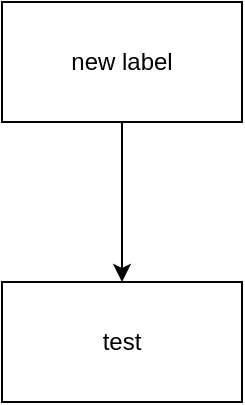 <mxfile version="16.2.6" type="github" pages="2">
  <diagram id="VbGbUipla008CxeSZOJQ" name="Page-1">
    <mxGraphModel dx="394" dy="710" grid="0" gridSize="10" guides="1" tooltips="1" connect="1" arrows="1" fold="1" page="0" pageScale="1" pageWidth="850" pageHeight="1100" math="1" shadow="0">
      <root>
        <mxCell id="0" />
        <mxCell id="1" parent="0" />
        <mxCell id="J5J7sOBJN_SNSv-nKwRe-2" value="" style="edgeStyle=orthogonalEdgeStyle;rounded=0;orthogonalLoop=1;jettySize=auto;html=1;" parent="1" source="PxQ6kvhh4_ctL7AA62js-1" target="J5J7sOBJN_SNSv-nKwRe-1" edge="1">
          <mxGeometry relative="1" as="geometry" />
        </mxCell>
        <mxCell id="PxQ6kvhh4_ctL7AA62js-1" value="new label" style="rounded=0;whiteSpace=wrap;html=1;" parent="1" vertex="1">
          <mxGeometry x="110" y="70" width="120" height="60" as="geometry" />
        </mxCell>
        <mxCell id="J5J7sOBJN_SNSv-nKwRe-1" value="test" style="rounded=0;whiteSpace=wrap;html=1;" parent="1" vertex="1">
          <mxGeometry x="110" y="210" width="120" height="60" as="geometry" />
        </mxCell>
      </root>
    </mxGraphModel>
  </diagram>
  <diagram id="UXm3N8zAdDeakjRFu-a9" name="Page-2">
    <mxGraphModel dx="1209" dy="1285" grid="1" gridSize="10" guides="1" tooltips="1" connect="1" arrows="1" fold="1" page="1" pageScale="1" pageWidth="850" pageHeight="1100" math="0" shadow="0">
      <root>
        <mxCell id="14_Mb_wE_xqcZyIOXb95-0" />
        <mxCell id="14_Mb_wE_xqcZyIOXb95-1" parent="14_Mb_wE_xqcZyIOXb95-0" />
        <mxCell id="14_Mb_wE_xqcZyIOXb95-2" value="" style="edgeStyle=orthogonalEdgeStyle;rounded=0;orthogonalLoop=1;jettySize=auto;html=1;fillColor=#fff2cc;strokeColor=#d6b656;" parent="14_Mb_wE_xqcZyIOXb95-1" source="14_Mb_wE_xqcZyIOXb95-3" target="14_Mb_wE_xqcZyIOXb95-4" edge="1">
          <mxGeometry relative="1" as="geometry" />
        </mxCell>
        <mxCell id="14_Mb_wE_xqcZyIOXb95-3" value="new label" style="rounded=0;whiteSpace=wrap;html=1;fillColor=#fff2cc;strokeColor=#d6b656;" parent="14_Mb_wE_xqcZyIOXb95-1" vertex="1">
          <mxGeometry x="20" y="20" width="120" height="60" as="geometry" />
        </mxCell>
        <mxCell id="14_Mb_wE_xqcZyIOXb95-4" value="test" style="rounded=0;whiteSpace=wrap;html=1;fillColor=#fff2cc;strokeColor=#d6b656;" parent="14_Mb_wE_xqcZyIOXb95-1" vertex="1">
          <mxGeometry x="220" y="20" width="120" height="60" as="geometry" />
        </mxCell>
      </root>
    </mxGraphModel>
  </diagram>
</mxfile>

